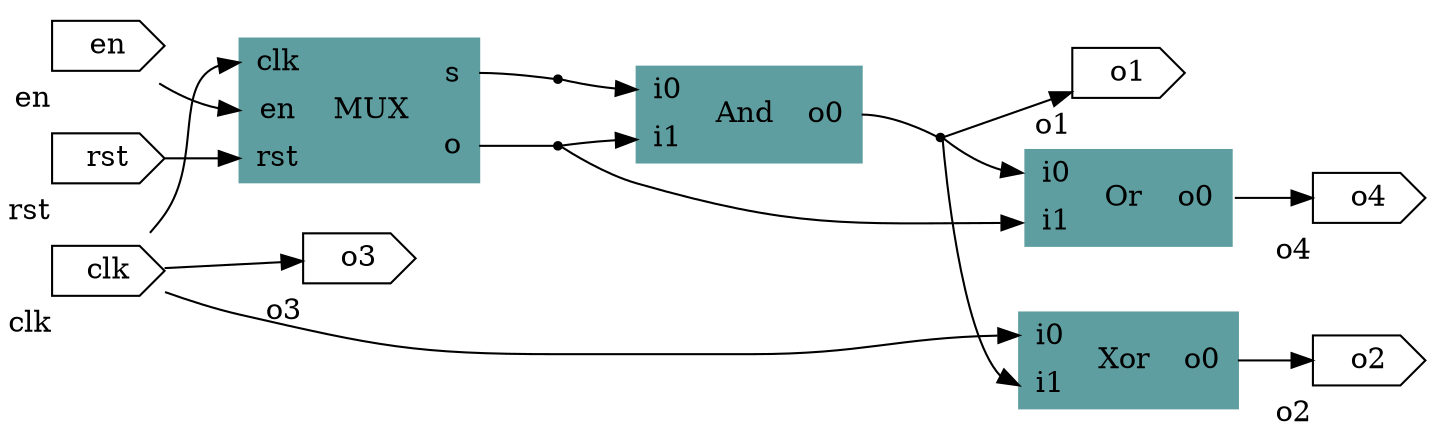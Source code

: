 # Test
digraph test2 {
  graph [rankdir = LR];
  MUX[shape=record; style=filled;color=cadetblue; label="{{<clk>clk|<en>en|<rst>rst}| MUX |{<s>s|<o>o}}"]
  And[shape=record; style=filled;color=cadetblue; label="{{<i0>i0|<i1>i1}| And |{<o0>o0}}"]
  Or[shape=record; style=filled;color=cadetblue; label="{{<i0>i0|<i1>i1}| Or |{<o0>o0}}"]
  Xor[shape=record; style=filled;color=cadetblue; label="{{<i0>i0|<i1>i1}| Xor |{<o0>o0}}"]
  clk[shape=cds,xlabel="clk"]
  en[shape=cds,xlabel="en"]
  rst[shape=cds,xlabel="rst"]
  o1[shape=cds,xlabel="o1"]
  o2[shape=cds,xlabel="o2"]
  o3[shape=cds,xlabel="o3"]
  o4[shape=cds,xlabel="o4"]
  clk -> MUX:clk;
  clk -> o3;
  clk -> Xor:i0;
  en -> MUX:en;
  rst -> MUX:rst;
  s0[shape=point];
  MUX:s -> s0[arrowhead=none]
  s0 -> And:i0;
  s1[shape=point];
  MUX:o -> s1[arrowhead=none]
  s1 -> And:i1;
  s1 -> Or:i1;
  s3[shape=point];
  And:o0 -> s3[arrowhead=none]
  s3 -> o1;
  s3 -> Or:i0;
  s3 -> Xor:i1;
  Or:o0 -> o4;
  Xor:o0 -> o2;
}
